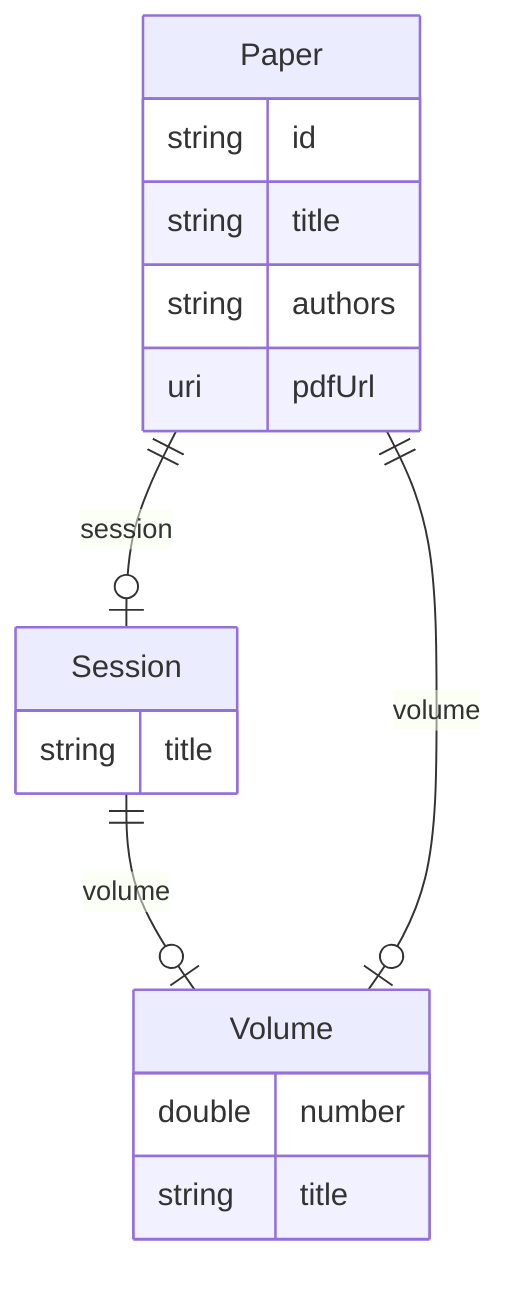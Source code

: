 erDiagram
Volume {
    double number  
    string title  
}
Session {
    string title  
}
Paper {
    string id  
    string title  
    string authors  
    uri pdfUrl  
}

Session ||--|o Volume : "volume"
Paper ||--|o Volume : "volume"
Paper ||--|o Session : "session"